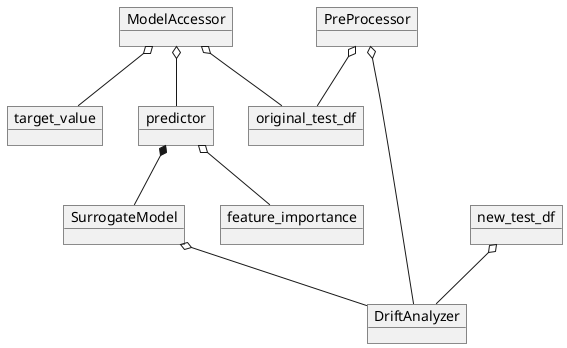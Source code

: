 @startuml
object ModelAccessor
object SurrogateModel
object DriftAnalyzer
object PreProcessor


object original_test_df
object target_value
object predictor
object feature_importance
object new_test_df

ModelAccessor o-- original_test_df
ModelAccessor o-- target_value
ModelAccessor o-- predictor
predictor o-- feature_importance
predictor *-- SurrogateModel
SurrogateModel o-- DriftAnalyzer
PreProcessor o-- DriftAnalyzer
PreProcessor o-- original_test_df
new_test_df o-- DriftAnalyzer

@enduml
